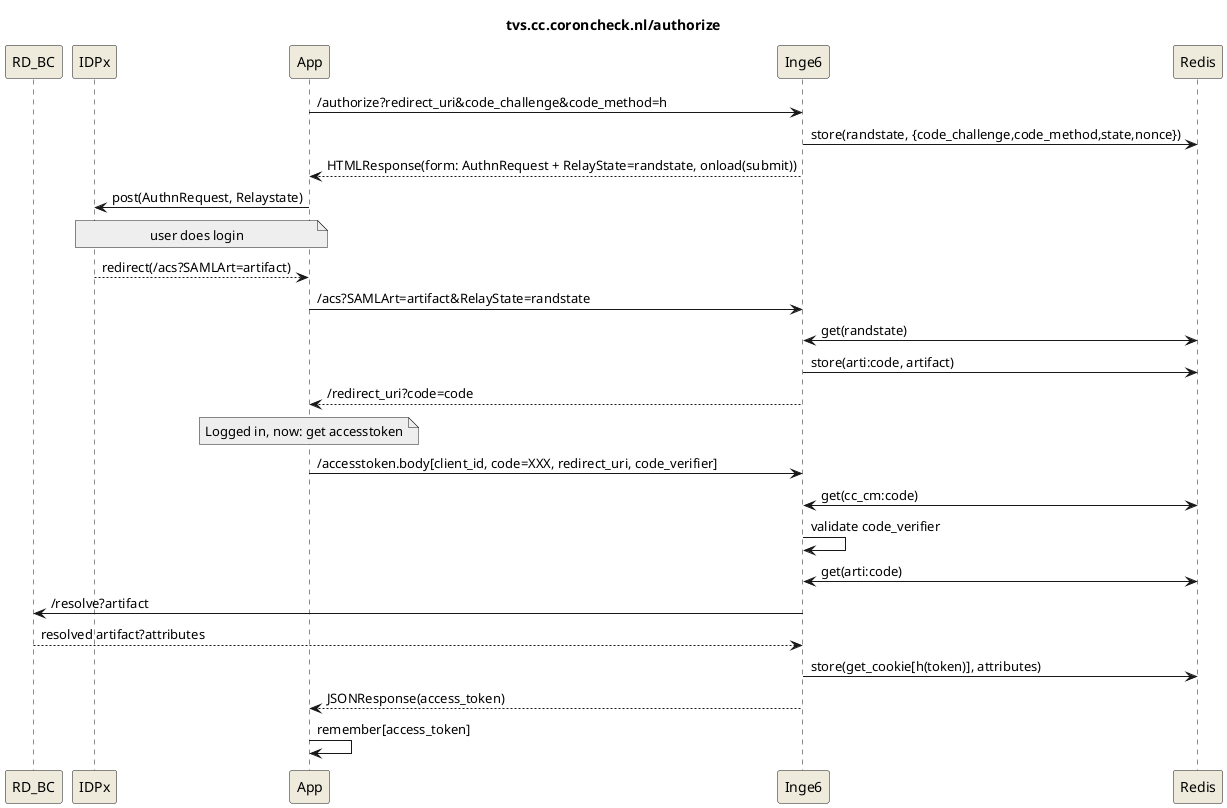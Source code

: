 @startuml
title tvs.cc.coroncheck.nl/authorize

skinparam backgroundColor white
skinparam participantBackgroundColor #EEEBDC
skinparam noteBackgroundColor #EEE

participant RD_BC
participant IDPx
participant App

App->Inge6:/authorize?redirect_uri&code_challenge&code_method=h
Inge6->Redis:store(randstate, {code_challenge,code_method,state,nonce})
Inge6-->App:HTMLResponse(form: AuthnRequest + RelayState=randstate, onload(submit))

App->IDPx:post(AuthnRequest, Relaystate)
note over App, IDPx:user does login
IDPx-->App:redirect(/acs?SAMLArt=artifact)
App->Inge6:/acs?SAMLArt=artifact&RelayState=randstate

Inge6<->Redis:get(randstate)

Inge6->Redis:store(arti:code, artifact)
Inge6-->App:/redirect_uri?code=code

note over App: Logged in, now: get accesstoken
App->Inge6:/accesstoken.body[client_id, code=XXX, redirect_uri, code_verifier]
Redis<->Inge6:get(cc_cm:code)
Inge6->Inge6:validate code_verifier

Redis<->Inge6:get(arti:code)
Inge6->RD_BC:/resolve?artifact
Inge6<--RD_BC:resolved artifact?attributes

Inge6->Redis:store(get_cookie[h(token)], attributes)

Inge6-->App:JSONResponse(access_token)
App->App:remember[access_token]
@enduml